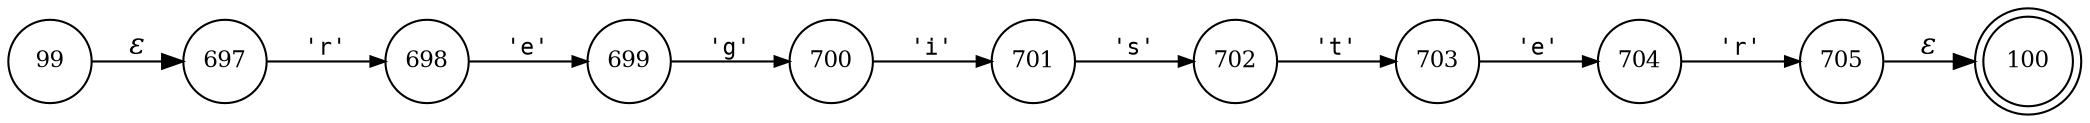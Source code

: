 digraph ATN {
rankdir=LR;
s100[fontsize=11, label="100", shape=doublecircle, fixedsize=true, width=.6];
s704[fontsize=11,label="704", shape=circle, fixedsize=true, width=.55, peripheries=1];
s705[fontsize=11,label="705", shape=circle, fixedsize=true, width=.55, peripheries=1];
s99[fontsize=11,label="99", shape=circle, fixedsize=true, width=.55, peripheries=1];
s697[fontsize=11,label="697", shape=circle, fixedsize=true, width=.55, peripheries=1];
s698[fontsize=11,label="698", shape=circle, fixedsize=true, width=.55, peripheries=1];
s699[fontsize=11,label="699", shape=circle, fixedsize=true, width=.55, peripheries=1];
s700[fontsize=11,label="700", shape=circle, fixedsize=true, width=.55, peripheries=1];
s701[fontsize=11,label="701", shape=circle, fixedsize=true, width=.55, peripheries=1];
s702[fontsize=11,label="702", shape=circle, fixedsize=true, width=.55, peripheries=1];
s703[fontsize=11,label="703", shape=circle, fixedsize=true, width=.55, peripheries=1];
s99 -> s697 [fontname="Times-Italic", label="&epsilon;"];
s697 -> s698 [fontsize=11, fontname="Courier", arrowsize=.7, label = "'r'", arrowhead = normal];
s698 -> s699 [fontsize=11, fontname="Courier", arrowsize=.7, label = "'e'", arrowhead = normal];
s699 -> s700 [fontsize=11, fontname="Courier", arrowsize=.7, label = "'g'", arrowhead = normal];
s700 -> s701 [fontsize=11, fontname="Courier", arrowsize=.7, label = "'i'", arrowhead = normal];
s701 -> s702 [fontsize=11, fontname="Courier", arrowsize=.7, label = "'s'", arrowhead = normal];
s702 -> s703 [fontsize=11, fontname="Courier", arrowsize=.7, label = "'t'", arrowhead = normal];
s703 -> s704 [fontsize=11, fontname="Courier", arrowsize=.7, label = "'e'", arrowhead = normal];
s704 -> s705 [fontsize=11, fontname="Courier", arrowsize=.7, label = "'r'", arrowhead = normal];
s705 -> s100 [fontname="Times-Italic", label="&epsilon;"];
}